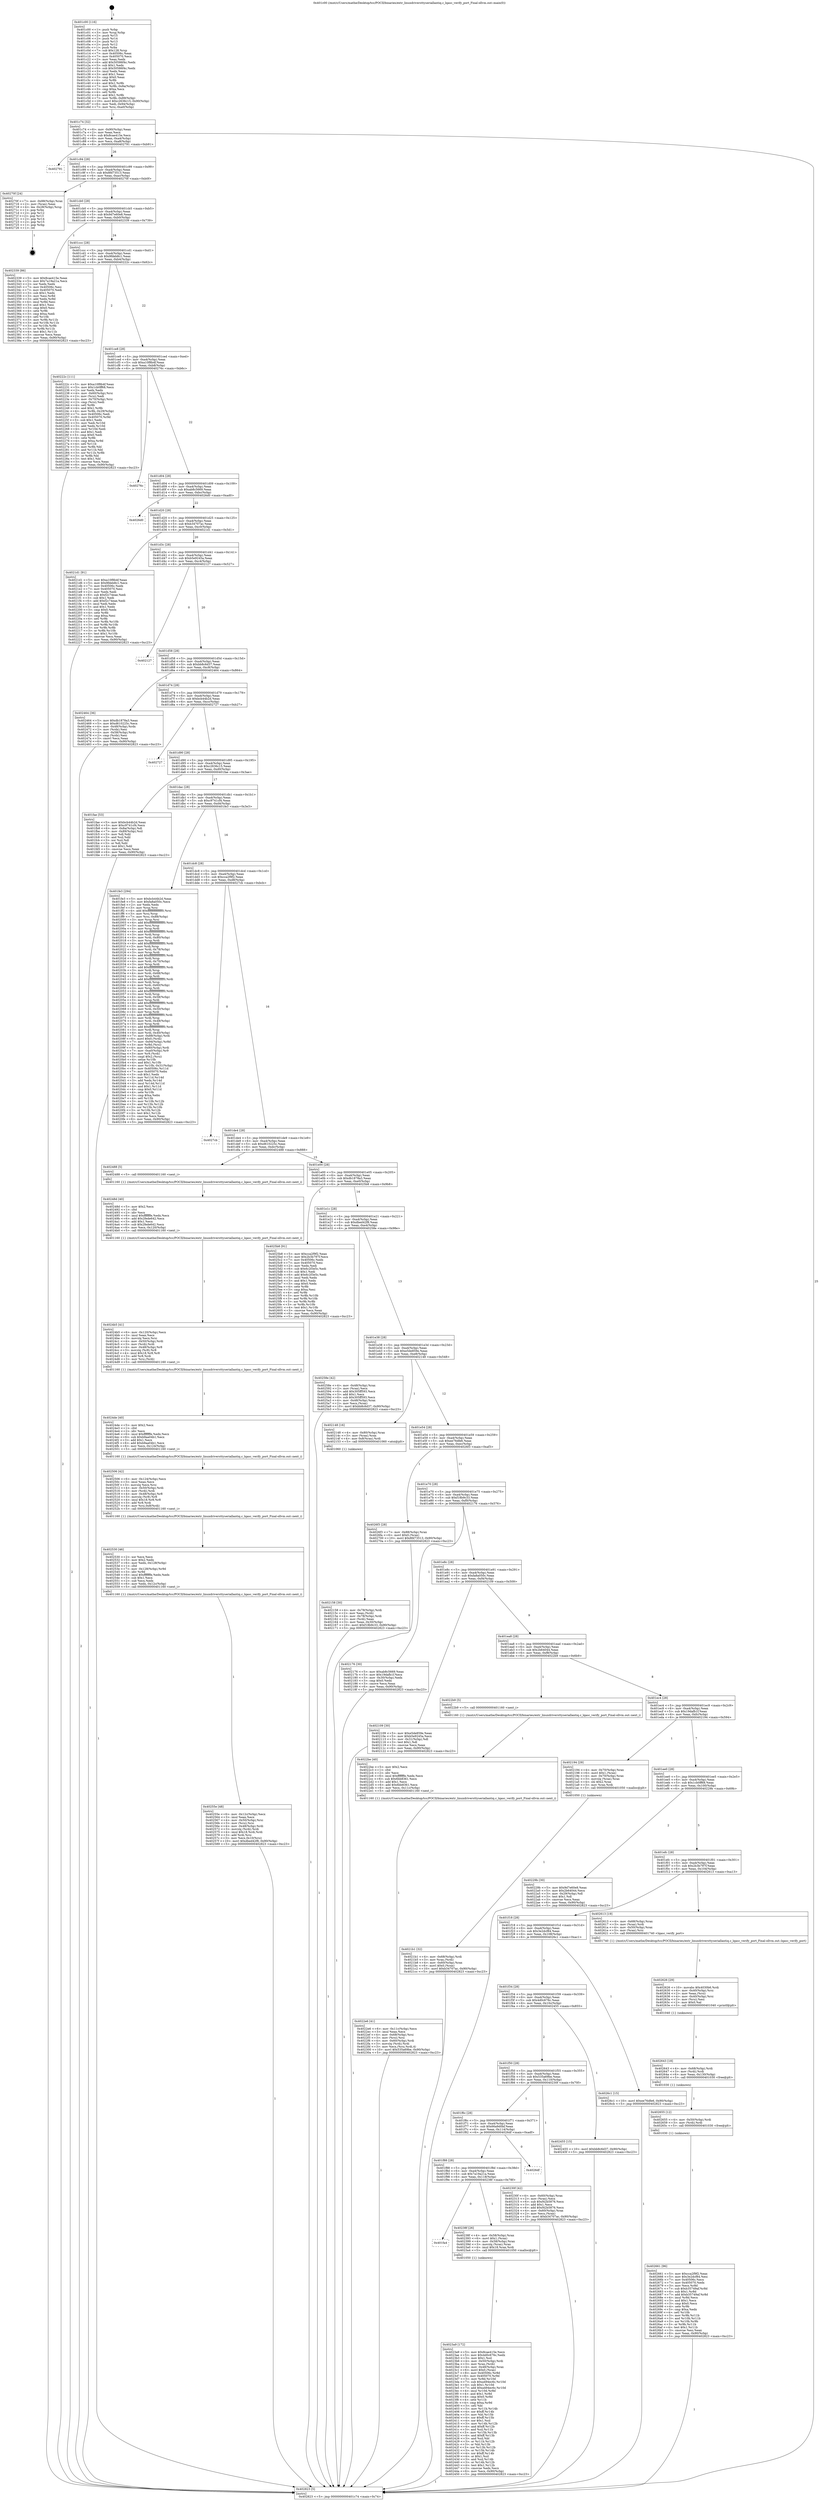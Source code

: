 digraph "0x401c00" {
  label = "0x401c00 (/mnt/c/Users/mathe/Desktop/tcc/POCII/binaries/extr_linuxdriversttyseriallantiq.c_lqasc_verify_port_Final-ollvm.out::main(0))"
  labelloc = "t"
  node[shape=record]

  Entry [label="",width=0.3,height=0.3,shape=circle,fillcolor=black,style=filled]
  "0x401c74" [label="{
     0x401c74 [32]\l
     | [instrs]\l
     &nbsp;&nbsp;0x401c74 \<+6\>: mov -0x90(%rbp),%eax\l
     &nbsp;&nbsp;0x401c7a \<+2\>: mov %eax,%ecx\l
     &nbsp;&nbsp;0x401c7c \<+6\>: sub $0x8cae415e,%ecx\l
     &nbsp;&nbsp;0x401c82 \<+6\>: mov %eax,-0xa4(%rbp)\l
     &nbsp;&nbsp;0x401c88 \<+6\>: mov %ecx,-0xa8(%rbp)\l
     &nbsp;&nbsp;0x401c8e \<+6\>: je 0000000000402791 \<main+0xb91\>\l
  }"]
  "0x402791" [label="{
     0x402791\l
  }", style=dashed]
  "0x401c94" [label="{
     0x401c94 [28]\l
     | [instrs]\l
     &nbsp;&nbsp;0x401c94 \<+5\>: jmp 0000000000401c99 \<main+0x99\>\l
     &nbsp;&nbsp;0x401c99 \<+6\>: mov -0xa4(%rbp),%eax\l
     &nbsp;&nbsp;0x401c9f \<+5\>: sub $0x8fd73513,%eax\l
     &nbsp;&nbsp;0x401ca4 \<+6\>: mov %eax,-0xac(%rbp)\l
     &nbsp;&nbsp;0x401caa \<+6\>: je 000000000040270f \<main+0xb0f\>\l
  }"]
  Exit [label="",width=0.3,height=0.3,shape=circle,fillcolor=black,style=filled,peripheries=2]
  "0x40270f" [label="{
     0x40270f [24]\l
     | [instrs]\l
     &nbsp;&nbsp;0x40270f \<+7\>: mov -0x88(%rbp),%rax\l
     &nbsp;&nbsp;0x402716 \<+2\>: mov (%rax),%eax\l
     &nbsp;&nbsp;0x402718 \<+4\>: lea -0x28(%rbp),%rsp\l
     &nbsp;&nbsp;0x40271c \<+1\>: pop %rbx\l
     &nbsp;&nbsp;0x40271d \<+2\>: pop %r12\l
     &nbsp;&nbsp;0x40271f \<+2\>: pop %r13\l
     &nbsp;&nbsp;0x402721 \<+2\>: pop %r14\l
     &nbsp;&nbsp;0x402723 \<+2\>: pop %r15\l
     &nbsp;&nbsp;0x402725 \<+1\>: pop %rbp\l
     &nbsp;&nbsp;0x402726 \<+1\>: ret\l
  }"]
  "0x401cb0" [label="{
     0x401cb0 [28]\l
     | [instrs]\l
     &nbsp;&nbsp;0x401cb0 \<+5\>: jmp 0000000000401cb5 \<main+0xb5\>\l
     &nbsp;&nbsp;0x401cb5 \<+6\>: mov -0xa4(%rbp),%eax\l
     &nbsp;&nbsp;0x401cbb \<+5\>: sub $0x9d7e60e8,%eax\l
     &nbsp;&nbsp;0x401cc0 \<+6\>: mov %eax,-0xb0(%rbp)\l
     &nbsp;&nbsp;0x401cc6 \<+6\>: je 0000000000402339 \<main+0x739\>\l
  }"]
  "0x402661" [label="{
     0x402661 [96]\l
     | [instrs]\l
     &nbsp;&nbsp;0x402661 \<+5\>: mov $0xcca2f9f2,%eax\l
     &nbsp;&nbsp;0x402666 \<+5\>: mov $0x3e2dcf84,%esi\l
     &nbsp;&nbsp;0x40266b \<+7\>: mov 0x40506c,%ecx\l
     &nbsp;&nbsp;0x402672 \<+7\>: mov 0x405070,%edx\l
     &nbsp;&nbsp;0x402679 \<+3\>: mov %ecx,%r8d\l
     &nbsp;&nbsp;0x40267c \<+7\>: sub $0xb35749af,%r8d\l
     &nbsp;&nbsp;0x402683 \<+4\>: sub $0x1,%r8d\l
     &nbsp;&nbsp;0x402687 \<+7\>: add $0xb35749af,%r8d\l
     &nbsp;&nbsp;0x40268e \<+4\>: imul %r8d,%ecx\l
     &nbsp;&nbsp;0x402692 \<+3\>: and $0x1,%ecx\l
     &nbsp;&nbsp;0x402695 \<+3\>: cmp $0x0,%ecx\l
     &nbsp;&nbsp;0x402698 \<+4\>: sete %r9b\l
     &nbsp;&nbsp;0x40269c \<+3\>: cmp $0xa,%edx\l
     &nbsp;&nbsp;0x40269f \<+4\>: setl %r10b\l
     &nbsp;&nbsp;0x4026a3 \<+3\>: mov %r9b,%r11b\l
     &nbsp;&nbsp;0x4026a6 \<+3\>: and %r10b,%r11b\l
     &nbsp;&nbsp;0x4026a9 \<+3\>: xor %r10b,%r9b\l
     &nbsp;&nbsp;0x4026ac \<+3\>: or %r9b,%r11b\l
     &nbsp;&nbsp;0x4026af \<+4\>: test $0x1,%r11b\l
     &nbsp;&nbsp;0x4026b3 \<+3\>: cmovne %esi,%eax\l
     &nbsp;&nbsp;0x4026b6 \<+6\>: mov %eax,-0x90(%rbp)\l
     &nbsp;&nbsp;0x4026bc \<+5\>: jmp 0000000000402823 \<main+0xc23\>\l
  }"]
  "0x402339" [label="{
     0x402339 [86]\l
     | [instrs]\l
     &nbsp;&nbsp;0x402339 \<+5\>: mov $0x8cae415e,%eax\l
     &nbsp;&nbsp;0x40233e \<+5\>: mov $0x7a19a21a,%ecx\l
     &nbsp;&nbsp;0x402343 \<+2\>: xor %edx,%edx\l
     &nbsp;&nbsp;0x402345 \<+7\>: mov 0x40506c,%esi\l
     &nbsp;&nbsp;0x40234c \<+7\>: mov 0x405070,%edi\l
     &nbsp;&nbsp;0x402353 \<+3\>: sub $0x1,%edx\l
     &nbsp;&nbsp;0x402356 \<+3\>: mov %esi,%r8d\l
     &nbsp;&nbsp;0x402359 \<+3\>: add %edx,%r8d\l
     &nbsp;&nbsp;0x40235c \<+4\>: imul %r8d,%esi\l
     &nbsp;&nbsp;0x402360 \<+3\>: and $0x1,%esi\l
     &nbsp;&nbsp;0x402363 \<+3\>: cmp $0x0,%esi\l
     &nbsp;&nbsp;0x402366 \<+4\>: sete %r9b\l
     &nbsp;&nbsp;0x40236a \<+3\>: cmp $0xa,%edi\l
     &nbsp;&nbsp;0x40236d \<+4\>: setl %r10b\l
     &nbsp;&nbsp;0x402371 \<+3\>: mov %r9b,%r11b\l
     &nbsp;&nbsp;0x402374 \<+3\>: and %r10b,%r11b\l
     &nbsp;&nbsp;0x402377 \<+3\>: xor %r10b,%r9b\l
     &nbsp;&nbsp;0x40237a \<+3\>: or %r9b,%r11b\l
     &nbsp;&nbsp;0x40237d \<+4\>: test $0x1,%r11b\l
     &nbsp;&nbsp;0x402381 \<+3\>: cmovne %ecx,%eax\l
     &nbsp;&nbsp;0x402384 \<+6\>: mov %eax,-0x90(%rbp)\l
     &nbsp;&nbsp;0x40238a \<+5\>: jmp 0000000000402823 \<main+0xc23\>\l
  }"]
  "0x401ccc" [label="{
     0x401ccc [28]\l
     | [instrs]\l
     &nbsp;&nbsp;0x401ccc \<+5\>: jmp 0000000000401cd1 \<main+0xd1\>\l
     &nbsp;&nbsp;0x401cd1 \<+6\>: mov -0xa4(%rbp),%eax\l
     &nbsp;&nbsp;0x401cd7 \<+5\>: sub $0x9fdeb8c1,%eax\l
     &nbsp;&nbsp;0x401cdc \<+6\>: mov %eax,-0xb4(%rbp)\l
     &nbsp;&nbsp;0x401ce2 \<+6\>: je 000000000040222c \<main+0x62c\>\l
  }"]
  "0x402655" [label="{
     0x402655 [12]\l
     | [instrs]\l
     &nbsp;&nbsp;0x402655 \<+4\>: mov -0x50(%rbp),%rdi\l
     &nbsp;&nbsp;0x402659 \<+3\>: mov (%rdi),%rdi\l
     &nbsp;&nbsp;0x40265c \<+5\>: call 0000000000401030 \<free@plt\>\l
     | [calls]\l
     &nbsp;&nbsp;0x401030 \{1\} (unknown)\l
  }"]
  "0x40222c" [label="{
     0x40222c [111]\l
     | [instrs]\l
     &nbsp;&nbsp;0x40222c \<+5\>: mov $0xa10f8b4f,%eax\l
     &nbsp;&nbsp;0x402231 \<+5\>: mov $0x1cb0ff68,%ecx\l
     &nbsp;&nbsp;0x402236 \<+2\>: xor %edx,%edx\l
     &nbsp;&nbsp;0x402238 \<+4\>: mov -0x60(%rbp),%rsi\l
     &nbsp;&nbsp;0x40223c \<+2\>: mov (%rsi),%edi\l
     &nbsp;&nbsp;0x40223e \<+4\>: mov -0x70(%rbp),%rsi\l
     &nbsp;&nbsp;0x402242 \<+2\>: cmp (%rsi),%edi\l
     &nbsp;&nbsp;0x402244 \<+4\>: setl %r8b\l
     &nbsp;&nbsp;0x402248 \<+4\>: and $0x1,%r8b\l
     &nbsp;&nbsp;0x40224c \<+4\>: mov %r8b,-0x29(%rbp)\l
     &nbsp;&nbsp;0x402250 \<+7\>: mov 0x40506c,%edi\l
     &nbsp;&nbsp;0x402257 \<+8\>: mov 0x405070,%r9d\l
     &nbsp;&nbsp;0x40225f \<+3\>: sub $0x1,%edx\l
     &nbsp;&nbsp;0x402262 \<+3\>: mov %edi,%r10d\l
     &nbsp;&nbsp;0x402265 \<+3\>: add %edx,%r10d\l
     &nbsp;&nbsp;0x402268 \<+4\>: imul %r10d,%edi\l
     &nbsp;&nbsp;0x40226c \<+3\>: and $0x1,%edi\l
     &nbsp;&nbsp;0x40226f \<+3\>: cmp $0x0,%edi\l
     &nbsp;&nbsp;0x402272 \<+4\>: sete %r8b\l
     &nbsp;&nbsp;0x402276 \<+4\>: cmp $0xa,%r9d\l
     &nbsp;&nbsp;0x40227a \<+4\>: setl %r11b\l
     &nbsp;&nbsp;0x40227e \<+3\>: mov %r8b,%bl\l
     &nbsp;&nbsp;0x402281 \<+3\>: and %r11b,%bl\l
     &nbsp;&nbsp;0x402284 \<+3\>: xor %r11b,%r8b\l
     &nbsp;&nbsp;0x402287 \<+3\>: or %r8b,%bl\l
     &nbsp;&nbsp;0x40228a \<+3\>: test $0x1,%bl\l
     &nbsp;&nbsp;0x40228d \<+3\>: cmovne %ecx,%eax\l
     &nbsp;&nbsp;0x402290 \<+6\>: mov %eax,-0x90(%rbp)\l
     &nbsp;&nbsp;0x402296 \<+5\>: jmp 0000000000402823 \<main+0xc23\>\l
  }"]
  "0x401ce8" [label="{
     0x401ce8 [28]\l
     | [instrs]\l
     &nbsp;&nbsp;0x401ce8 \<+5\>: jmp 0000000000401ced \<main+0xed\>\l
     &nbsp;&nbsp;0x401ced \<+6\>: mov -0xa4(%rbp),%eax\l
     &nbsp;&nbsp;0x401cf3 \<+5\>: sub $0xa10f8b4f,%eax\l
     &nbsp;&nbsp;0x401cf8 \<+6\>: mov %eax,-0xb8(%rbp)\l
     &nbsp;&nbsp;0x401cfe \<+6\>: je 000000000040276c \<main+0xb6c\>\l
  }"]
  "0x402643" [label="{
     0x402643 [18]\l
     | [instrs]\l
     &nbsp;&nbsp;0x402643 \<+4\>: mov -0x68(%rbp),%rdi\l
     &nbsp;&nbsp;0x402647 \<+3\>: mov (%rdi),%rdi\l
     &nbsp;&nbsp;0x40264a \<+6\>: mov %eax,-0x130(%rbp)\l
     &nbsp;&nbsp;0x402650 \<+5\>: call 0000000000401030 \<free@plt\>\l
     | [calls]\l
     &nbsp;&nbsp;0x401030 \{1\} (unknown)\l
  }"]
  "0x40276c" [label="{
     0x40276c\l
  }", style=dashed]
  "0x401d04" [label="{
     0x401d04 [28]\l
     | [instrs]\l
     &nbsp;&nbsp;0x401d04 \<+5\>: jmp 0000000000401d09 \<main+0x109\>\l
     &nbsp;&nbsp;0x401d09 \<+6\>: mov -0xa4(%rbp),%eax\l
     &nbsp;&nbsp;0x401d0f \<+5\>: sub $0xab8c5669,%eax\l
     &nbsp;&nbsp;0x401d14 \<+6\>: mov %eax,-0xbc(%rbp)\l
     &nbsp;&nbsp;0x401d1a \<+6\>: je 00000000004026d0 \<main+0xad0\>\l
  }"]
  "0x402626" [label="{
     0x402626 [29]\l
     | [instrs]\l
     &nbsp;&nbsp;0x402626 \<+10\>: movabs $0x4030b6,%rdi\l
     &nbsp;&nbsp;0x402630 \<+4\>: mov -0x40(%rbp),%rsi\l
     &nbsp;&nbsp;0x402634 \<+2\>: mov %eax,(%rsi)\l
     &nbsp;&nbsp;0x402636 \<+4\>: mov -0x40(%rbp),%rsi\l
     &nbsp;&nbsp;0x40263a \<+2\>: mov (%rsi),%esi\l
     &nbsp;&nbsp;0x40263c \<+2\>: mov $0x0,%al\l
     &nbsp;&nbsp;0x40263e \<+5\>: call 0000000000401040 \<printf@plt\>\l
     | [calls]\l
     &nbsp;&nbsp;0x401040 \{1\} (unknown)\l
  }"]
  "0x4026d0" [label="{
     0x4026d0\l
  }", style=dashed]
  "0x401d20" [label="{
     0x401d20 [28]\l
     | [instrs]\l
     &nbsp;&nbsp;0x401d20 \<+5\>: jmp 0000000000401d25 \<main+0x125\>\l
     &nbsp;&nbsp;0x401d25 \<+6\>: mov -0xa4(%rbp),%eax\l
     &nbsp;&nbsp;0x401d2b \<+5\>: sub $0xb34707ac,%eax\l
     &nbsp;&nbsp;0x401d30 \<+6\>: mov %eax,-0xc0(%rbp)\l
     &nbsp;&nbsp;0x401d36 \<+6\>: je 00000000004021d1 \<main+0x5d1\>\l
  }"]
  "0x40255e" [label="{
     0x40255e [48]\l
     | [instrs]\l
     &nbsp;&nbsp;0x40255e \<+6\>: mov -0x12c(%rbp),%ecx\l
     &nbsp;&nbsp;0x402564 \<+3\>: imul %eax,%ecx\l
     &nbsp;&nbsp;0x402567 \<+4\>: mov -0x50(%rbp),%rsi\l
     &nbsp;&nbsp;0x40256b \<+3\>: mov (%rsi),%rsi\l
     &nbsp;&nbsp;0x40256e \<+4\>: mov -0x48(%rbp),%rdi\l
     &nbsp;&nbsp;0x402572 \<+3\>: movslq (%rdi),%rdi\l
     &nbsp;&nbsp;0x402575 \<+4\>: imul $0x18,%rdi,%rdi\l
     &nbsp;&nbsp;0x402579 \<+3\>: add %rdi,%rsi\l
     &nbsp;&nbsp;0x40257c \<+3\>: mov %ecx,0x10(%rsi)\l
     &nbsp;&nbsp;0x40257f \<+10\>: movl $0xdbed42f8,-0x90(%rbp)\l
     &nbsp;&nbsp;0x402589 \<+5\>: jmp 0000000000402823 \<main+0xc23\>\l
  }"]
  "0x4021d1" [label="{
     0x4021d1 [91]\l
     | [instrs]\l
     &nbsp;&nbsp;0x4021d1 \<+5\>: mov $0xa10f8b4f,%eax\l
     &nbsp;&nbsp;0x4021d6 \<+5\>: mov $0x9fdeb8c1,%ecx\l
     &nbsp;&nbsp;0x4021db \<+7\>: mov 0x40506c,%edx\l
     &nbsp;&nbsp;0x4021e2 \<+7\>: mov 0x405070,%esi\l
     &nbsp;&nbsp;0x4021e9 \<+2\>: mov %edx,%edi\l
     &nbsp;&nbsp;0x4021eb \<+6\>: sub $0xf2c74eae,%edi\l
     &nbsp;&nbsp;0x4021f1 \<+3\>: sub $0x1,%edi\l
     &nbsp;&nbsp;0x4021f4 \<+6\>: add $0xf2c74eae,%edi\l
     &nbsp;&nbsp;0x4021fa \<+3\>: imul %edi,%edx\l
     &nbsp;&nbsp;0x4021fd \<+3\>: and $0x1,%edx\l
     &nbsp;&nbsp;0x402200 \<+3\>: cmp $0x0,%edx\l
     &nbsp;&nbsp;0x402203 \<+4\>: sete %r8b\l
     &nbsp;&nbsp;0x402207 \<+3\>: cmp $0xa,%esi\l
     &nbsp;&nbsp;0x40220a \<+4\>: setl %r9b\l
     &nbsp;&nbsp;0x40220e \<+3\>: mov %r8b,%r10b\l
     &nbsp;&nbsp;0x402211 \<+3\>: and %r9b,%r10b\l
     &nbsp;&nbsp;0x402214 \<+3\>: xor %r9b,%r8b\l
     &nbsp;&nbsp;0x402217 \<+3\>: or %r8b,%r10b\l
     &nbsp;&nbsp;0x40221a \<+4\>: test $0x1,%r10b\l
     &nbsp;&nbsp;0x40221e \<+3\>: cmovne %ecx,%eax\l
     &nbsp;&nbsp;0x402221 \<+6\>: mov %eax,-0x90(%rbp)\l
     &nbsp;&nbsp;0x402227 \<+5\>: jmp 0000000000402823 \<main+0xc23\>\l
  }"]
  "0x401d3c" [label="{
     0x401d3c [28]\l
     | [instrs]\l
     &nbsp;&nbsp;0x401d3c \<+5\>: jmp 0000000000401d41 \<main+0x141\>\l
     &nbsp;&nbsp;0x401d41 \<+6\>: mov -0xa4(%rbp),%eax\l
     &nbsp;&nbsp;0x401d47 \<+5\>: sub $0xb5e9245a,%eax\l
     &nbsp;&nbsp;0x401d4c \<+6\>: mov %eax,-0xc4(%rbp)\l
     &nbsp;&nbsp;0x401d52 \<+6\>: je 0000000000402127 \<main+0x527\>\l
  }"]
  "0x402530" [label="{
     0x402530 [46]\l
     | [instrs]\l
     &nbsp;&nbsp;0x402530 \<+2\>: xor %ecx,%ecx\l
     &nbsp;&nbsp;0x402532 \<+5\>: mov $0x2,%edx\l
     &nbsp;&nbsp;0x402537 \<+6\>: mov %edx,-0x128(%rbp)\l
     &nbsp;&nbsp;0x40253d \<+1\>: cltd\l
     &nbsp;&nbsp;0x40253e \<+7\>: mov -0x128(%rbp),%r9d\l
     &nbsp;&nbsp;0x402545 \<+3\>: idiv %r9d\l
     &nbsp;&nbsp;0x402548 \<+6\>: imul $0xfffffffe,%edx,%edx\l
     &nbsp;&nbsp;0x40254e \<+3\>: sub $0x1,%ecx\l
     &nbsp;&nbsp;0x402551 \<+2\>: sub %ecx,%edx\l
     &nbsp;&nbsp;0x402553 \<+6\>: mov %edx,-0x12c(%rbp)\l
     &nbsp;&nbsp;0x402559 \<+5\>: call 0000000000401160 \<next_i\>\l
     | [calls]\l
     &nbsp;&nbsp;0x401160 \{1\} (/mnt/c/Users/mathe/Desktop/tcc/POCII/binaries/extr_linuxdriversttyseriallantiq.c_lqasc_verify_port_Final-ollvm.out::next_i)\l
  }"]
  "0x402127" [label="{
     0x402127\l
  }", style=dashed]
  "0x401d58" [label="{
     0x401d58 [28]\l
     | [instrs]\l
     &nbsp;&nbsp;0x401d58 \<+5\>: jmp 0000000000401d5d \<main+0x15d\>\l
     &nbsp;&nbsp;0x401d5d \<+6\>: mov -0xa4(%rbp),%eax\l
     &nbsp;&nbsp;0x401d63 \<+5\>: sub $0xbb8c6d37,%eax\l
     &nbsp;&nbsp;0x401d68 \<+6\>: mov %eax,-0xc8(%rbp)\l
     &nbsp;&nbsp;0x401d6e \<+6\>: je 0000000000402464 \<main+0x864\>\l
  }"]
  "0x402506" [label="{
     0x402506 [42]\l
     | [instrs]\l
     &nbsp;&nbsp;0x402506 \<+6\>: mov -0x124(%rbp),%ecx\l
     &nbsp;&nbsp;0x40250c \<+3\>: imul %eax,%ecx\l
     &nbsp;&nbsp;0x40250f \<+3\>: movslq %ecx,%rsi\l
     &nbsp;&nbsp;0x402512 \<+4\>: mov -0x50(%rbp),%rdi\l
     &nbsp;&nbsp;0x402516 \<+3\>: mov (%rdi),%rdi\l
     &nbsp;&nbsp;0x402519 \<+4\>: mov -0x48(%rbp),%r8\l
     &nbsp;&nbsp;0x40251d \<+3\>: movslq (%r8),%r8\l
     &nbsp;&nbsp;0x402520 \<+4\>: imul $0x18,%r8,%r8\l
     &nbsp;&nbsp;0x402524 \<+3\>: add %r8,%rdi\l
     &nbsp;&nbsp;0x402527 \<+4\>: mov %rsi,0x8(%rdi)\l
     &nbsp;&nbsp;0x40252b \<+5\>: call 0000000000401160 \<next_i\>\l
     | [calls]\l
     &nbsp;&nbsp;0x401160 \{1\} (/mnt/c/Users/mathe/Desktop/tcc/POCII/binaries/extr_linuxdriversttyseriallantiq.c_lqasc_verify_port_Final-ollvm.out::next_i)\l
  }"]
  "0x402464" [label="{
     0x402464 [36]\l
     | [instrs]\l
     &nbsp;&nbsp;0x402464 \<+5\>: mov $0xdb1878a3,%eax\l
     &nbsp;&nbsp;0x402469 \<+5\>: mov $0xd610225c,%ecx\l
     &nbsp;&nbsp;0x40246e \<+4\>: mov -0x48(%rbp),%rdx\l
     &nbsp;&nbsp;0x402472 \<+2\>: mov (%rdx),%esi\l
     &nbsp;&nbsp;0x402474 \<+4\>: mov -0x58(%rbp),%rdx\l
     &nbsp;&nbsp;0x402478 \<+2\>: cmp (%rdx),%esi\l
     &nbsp;&nbsp;0x40247a \<+3\>: cmovl %ecx,%eax\l
     &nbsp;&nbsp;0x40247d \<+6\>: mov %eax,-0x90(%rbp)\l
     &nbsp;&nbsp;0x402483 \<+5\>: jmp 0000000000402823 \<main+0xc23\>\l
  }"]
  "0x401d74" [label="{
     0x401d74 [28]\l
     | [instrs]\l
     &nbsp;&nbsp;0x401d74 \<+5\>: jmp 0000000000401d79 \<main+0x179\>\l
     &nbsp;&nbsp;0x401d79 \<+6\>: mov -0xa4(%rbp),%eax\l
     &nbsp;&nbsp;0x401d7f \<+5\>: sub $0xbcb44b2d,%eax\l
     &nbsp;&nbsp;0x401d84 \<+6\>: mov %eax,-0xcc(%rbp)\l
     &nbsp;&nbsp;0x401d8a \<+6\>: je 0000000000402727 \<main+0xb27\>\l
  }"]
  "0x4024de" [label="{
     0x4024de [40]\l
     | [instrs]\l
     &nbsp;&nbsp;0x4024de \<+5\>: mov $0x2,%ecx\l
     &nbsp;&nbsp;0x4024e3 \<+1\>: cltd\l
     &nbsp;&nbsp;0x4024e4 \<+2\>: idiv %ecx\l
     &nbsp;&nbsp;0x4024e6 \<+6\>: imul $0xfffffffe,%edx,%ecx\l
     &nbsp;&nbsp;0x4024ec \<+6\>: sub $0xb9aa04b1,%ecx\l
     &nbsp;&nbsp;0x4024f2 \<+3\>: add $0x1,%ecx\l
     &nbsp;&nbsp;0x4024f5 \<+6\>: add $0xb9aa04b1,%ecx\l
     &nbsp;&nbsp;0x4024fb \<+6\>: mov %ecx,-0x124(%rbp)\l
     &nbsp;&nbsp;0x402501 \<+5\>: call 0000000000401160 \<next_i\>\l
     | [calls]\l
     &nbsp;&nbsp;0x401160 \{1\} (/mnt/c/Users/mathe/Desktop/tcc/POCII/binaries/extr_linuxdriversttyseriallantiq.c_lqasc_verify_port_Final-ollvm.out::next_i)\l
  }"]
  "0x402727" [label="{
     0x402727\l
  }", style=dashed]
  "0x401d90" [label="{
     0x401d90 [28]\l
     | [instrs]\l
     &nbsp;&nbsp;0x401d90 \<+5\>: jmp 0000000000401d95 \<main+0x195\>\l
     &nbsp;&nbsp;0x401d95 \<+6\>: mov -0xa4(%rbp),%eax\l
     &nbsp;&nbsp;0x401d9b \<+5\>: sub $0xc2636c15,%eax\l
     &nbsp;&nbsp;0x401da0 \<+6\>: mov %eax,-0xd0(%rbp)\l
     &nbsp;&nbsp;0x401da6 \<+6\>: je 0000000000401fae \<main+0x3ae\>\l
  }"]
  "0x4024b5" [label="{
     0x4024b5 [41]\l
     | [instrs]\l
     &nbsp;&nbsp;0x4024b5 \<+6\>: mov -0x120(%rbp),%ecx\l
     &nbsp;&nbsp;0x4024bb \<+3\>: imul %eax,%ecx\l
     &nbsp;&nbsp;0x4024be \<+3\>: movslq %ecx,%rsi\l
     &nbsp;&nbsp;0x4024c1 \<+4\>: mov -0x50(%rbp),%rdi\l
     &nbsp;&nbsp;0x4024c5 \<+3\>: mov (%rdi),%rdi\l
     &nbsp;&nbsp;0x4024c8 \<+4\>: mov -0x48(%rbp),%r8\l
     &nbsp;&nbsp;0x4024cc \<+3\>: movslq (%r8),%r8\l
     &nbsp;&nbsp;0x4024cf \<+4\>: imul $0x18,%r8,%r8\l
     &nbsp;&nbsp;0x4024d3 \<+3\>: add %r8,%rdi\l
     &nbsp;&nbsp;0x4024d6 \<+3\>: mov %rsi,(%rdi)\l
     &nbsp;&nbsp;0x4024d9 \<+5\>: call 0000000000401160 \<next_i\>\l
     | [calls]\l
     &nbsp;&nbsp;0x401160 \{1\} (/mnt/c/Users/mathe/Desktop/tcc/POCII/binaries/extr_linuxdriversttyseriallantiq.c_lqasc_verify_port_Final-ollvm.out::next_i)\l
  }"]
  "0x401fae" [label="{
     0x401fae [53]\l
     | [instrs]\l
     &nbsp;&nbsp;0x401fae \<+5\>: mov $0xbcb44b2d,%eax\l
     &nbsp;&nbsp;0x401fb3 \<+5\>: mov $0xc9741cf4,%ecx\l
     &nbsp;&nbsp;0x401fb8 \<+6\>: mov -0x8a(%rbp),%dl\l
     &nbsp;&nbsp;0x401fbe \<+7\>: mov -0x89(%rbp),%sil\l
     &nbsp;&nbsp;0x401fc5 \<+3\>: mov %dl,%dil\l
     &nbsp;&nbsp;0x401fc8 \<+3\>: and %sil,%dil\l
     &nbsp;&nbsp;0x401fcb \<+3\>: xor %sil,%dl\l
     &nbsp;&nbsp;0x401fce \<+3\>: or %dl,%dil\l
     &nbsp;&nbsp;0x401fd1 \<+4\>: test $0x1,%dil\l
     &nbsp;&nbsp;0x401fd5 \<+3\>: cmovne %ecx,%eax\l
     &nbsp;&nbsp;0x401fd8 \<+6\>: mov %eax,-0x90(%rbp)\l
     &nbsp;&nbsp;0x401fde \<+5\>: jmp 0000000000402823 \<main+0xc23\>\l
  }"]
  "0x401dac" [label="{
     0x401dac [28]\l
     | [instrs]\l
     &nbsp;&nbsp;0x401dac \<+5\>: jmp 0000000000401db1 \<main+0x1b1\>\l
     &nbsp;&nbsp;0x401db1 \<+6\>: mov -0xa4(%rbp),%eax\l
     &nbsp;&nbsp;0x401db7 \<+5\>: sub $0xc9741cf4,%eax\l
     &nbsp;&nbsp;0x401dbc \<+6\>: mov %eax,-0xd4(%rbp)\l
     &nbsp;&nbsp;0x401dc2 \<+6\>: je 0000000000401fe3 \<main+0x3e3\>\l
  }"]
  "0x402823" [label="{
     0x402823 [5]\l
     | [instrs]\l
     &nbsp;&nbsp;0x402823 \<+5\>: jmp 0000000000401c74 \<main+0x74\>\l
  }"]
  "0x401c00" [label="{
     0x401c00 [116]\l
     | [instrs]\l
     &nbsp;&nbsp;0x401c00 \<+1\>: push %rbp\l
     &nbsp;&nbsp;0x401c01 \<+3\>: mov %rsp,%rbp\l
     &nbsp;&nbsp;0x401c04 \<+2\>: push %r15\l
     &nbsp;&nbsp;0x401c06 \<+2\>: push %r14\l
     &nbsp;&nbsp;0x401c08 \<+2\>: push %r13\l
     &nbsp;&nbsp;0x401c0a \<+2\>: push %r12\l
     &nbsp;&nbsp;0x401c0c \<+1\>: push %rbx\l
     &nbsp;&nbsp;0x401c0d \<+7\>: sub $0x128,%rsp\l
     &nbsp;&nbsp;0x401c14 \<+7\>: mov 0x40506c,%eax\l
     &nbsp;&nbsp;0x401c1b \<+7\>: mov 0x405070,%ecx\l
     &nbsp;&nbsp;0x401c22 \<+2\>: mov %eax,%edx\l
     &nbsp;&nbsp;0x401c24 \<+6\>: add $0x50586f4c,%edx\l
     &nbsp;&nbsp;0x401c2a \<+3\>: sub $0x1,%edx\l
     &nbsp;&nbsp;0x401c2d \<+6\>: sub $0x50586f4c,%edx\l
     &nbsp;&nbsp;0x401c33 \<+3\>: imul %edx,%eax\l
     &nbsp;&nbsp;0x401c36 \<+3\>: and $0x1,%eax\l
     &nbsp;&nbsp;0x401c39 \<+3\>: cmp $0x0,%eax\l
     &nbsp;&nbsp;0x401c3c \<+4\>: sete %r8b\l
     &nbsp;&nbsp;0x401c40 \<+4\>: and $0x1,%r8b\l
     &nbsp;&nbsp;0x401c44 \<+7\>: mov %r8b,-0x8a(%rbp)\l
     &nbsp;&nbsp;0x401c4b \<+3\>: cmp $0xa,%ecx\l
     &nbsp;&nbsp;0x401c4e \<+4\>: setl %r8b\l
     &nbsp;&nbsp;0x401c52 \<+4\>: and $0x1,%r8b\l
     &nbsp;&nbsp;0x401c56 \<+7\>: mov %r8b,-0x89(%rbp)\l
     &nbsp;&nbsp;0x401c5d \<+10\>: movl $0xc2636c15,-0x90(%rbp)\l
     &nbsp;&nbsp;0x401c67 \<+6\>: mov %edi,-0x94(%rbp)\l
     &nbsp;&nbsp;0x401c6d \<+7\>: mov %rsi,-0xa0(%rbp)\l
  }"]
  "0x40248d" [label="{
     0x40248d [40]\l
     | [instrs]\l
     &nbsp;&nbsp;0x40248d \<+5\>: mov $0x2,%ecx\l
     &nbsp;&nbsp;0x402492 \<+1\>: cltd\l
     &nbsp;&nbsp;0x402493 \<+2\>: idiv %ecx\l
     &nbsp;&nbsp;0x402495 \<+6\>: imul $0xfffffffe,%edx,%ecx\l
     &nbsp;&nbsp;0x40249b \<+6\>: add $0x2fede642,%ecx\l
     &nbsp;&nbsp;0x4024a1 \<+3\>: add $0x1,%ecx\l
     &nbsp;&nbsp;0x4024a4 \<+6\>: sub $0x2fede642,%ecx\l
     &nbsp;&nbsp;0x4024aa \<+6\>: mov %ecx,-0x120(%rbp)\l
     &nbsp;&nbsp;0x4024b0 \<+5\>: call 0000000000401160 \<next_i\>\l
     | [calls]\l
     &nbsp;&nbsp;0x401160 \{1\} (/mnt/c/Users/mathe/Desktop/tcc/POCII/binaries/extr_linuxdriversttyseriallantiq.c_lqasc_verify_port_Final-ollvm.out::next_i)\l
  }"]
  "0x401fe3" [label="{
     0x401fe3 [294]\l
     | [instrs]\l
     &nbsp;&nbsp;0x401fe3 \<+5\>: mov $0xbcb44b2d,%eax\l
     &nbsp;&nbsp;0x401fe8 \<+5\>: mov $0xfa8a050c,%ecx\l
     &nbsp;&nbsp;0x401fed \<+2\>: xor %edx,%edx\l
     &nbsp;&nbsp;0x401fef \<+3\>: mov %rsp,%rsi\l
     &nbsp;&nbsp;0x401ff2 \<+4\>: add $0xfffffffffffffff0,%rsi\l
     &nbsp;&nbsp;0x401ff6 \<+3\>: mov %rsi,%rsp\l
     &nbsp;&nbsp;0x401ff9 \<+7\>: mov %rsi,-0x88(%rbp)\l
     &nbsp;&nbsp;0x402000 \<+3\>: mov %rsp,%rsi\l
     &nbsp;&nbsp;0x402003 \<+4\>: add $0xfffffffffffffff0,%rsi\l
     &nbsp;&nbsp;0x402007 \<+3\>: mov %rsi,%rsp\l
     &nbsp;&nbsp;0x40200a \<+3\>: mov %rsp,%rdi\l
     &nbsp;&nbsp;0x40200d \<+4\>: add $0xfffffffffffffff0,%rdi\l
     &nbsp;&nbsp;0x402011 \<+3\>: mov %rdi,%rsp\l
     &nbsp;&nbsp;0x402014 \<+4\>: mov %rdi,-0x80(%rbp)\l
     &nbsp;&nbsp;0x402018 \<+3\>: mov %rsp,%rdi\l
     &nbsp;&nbsp;0x40201b \<+4\>: add $0xfffffffffffffff0,%rdi\l
     &nbsp;&nbsp;0x40201f \<+3\>: mov %rdi,%rsp\l
     &nbsp;&nbsp;0x402022 \<+4\>: mov %rdi,-0x78(%rbp)\l
     &nbsp;&nbsp;0x402026 \<+3\>: mov %rsp,%rdi\l
     &nbsp;&nbsp;0x402029 \<+4\>: add $0xfffffffffffffff0,%rdi\l
     &nbsp;&nbsp;0x40202d \<+3\>: mov %rdi,%rsp\l
     &nbsp;&nbsp;0x402030 \<+4\>: mov %rdi,-0x70(%rbp)\l
     &nbsp;&nbsp;0x402034 \<+3\>: mov %rsp,%rdi\l
     &nbsp;&nbsp;0x402037 \<+4\>: add $0xfffffffffffffff0,%rdi\l
     &nbsp;&nbsp;0x40203b \<+3\>: mov %rdi,%rsp\l
     &nbsp;&nbsp;0x40203e \<+4\>: mov %rdi,-0x68(%rbp)\l
     &nbsp;&nbsp;0x402042 \<+3\>: mov %rsp,%rdi\l
     &nbsp;&nbsp;0x402045 \<+4\>: add $0xfffffffffffffff0,%rdi\l
     &nbsp;&nbsp;0x402049 \<+3\>: mov %rdi,%rsp\l
     &nbsp;&nbsp;0x40204c \<+4\>: mov %rdi,-0x60(%rbp)\l
     &nbsp;&nbsp;0x402050 \<+3\>: mov %rsp,%rdi\l
     &nbsp;&nbsp;0x402053 \<+4\>: add $0xfffffffffffffff0,%rdi\l
     &nbsp;&nbsp;0x402057 \<+3\>: mov %rdi,%rsp\l
     &nbsp;&nbsp;0x40205a \<+4\>: mov %rdi,-0x58(%rbp)\l
     &nbsp;&nbsp;0x40205e \<+3\>: mov %rsp,%rdi\l
     &nbsp;&nbsp;0x402061 \<+4\>: add $0xfffffffffffffff0,%rdi\l
     &nbsp;&nbsp;0x402065 \<+3\>: mov %rdi,%rsp\l
     &nbsp;&nbsp;0x402068 \<+4\>: mov %rdi,-0x50(%rbp)\l
     &nbsp;&nbsp;0x40206c \<+3\>: mov %rsp,%rdi\l
     &nbsp;&nbsp;0x40206f \<+4\>: add $0xfffffffffffffff0,%rdi\l
     &nbsp;&nbsp;0x402073 \<+3\>: mov %rdi,%rsp\l
     &nbsp;&nbsp;0x402076 \<+4\>: mov %rdi,-0x48(%rbp)\l
     &nbsp;&nbsp;0x40207a \<+3\>: mov %rsp,%rdi\l
     &nbsp;&nbsp;0x40207d \<+4\>: add $0xfffffffffffffff0,%rdi\l
     &nbsp;&nbsp;0x402081 \<+3\>: mov %rdi,%rsp\l
     &nbsp;&nbsp;0x402084 \<+4\>: mov %rdi,-0x40(%rbp)\l
     &nbsp;&nbsp;0x402088 \<+7\>: mov -0x88(%rbp),%rdi\l
     &nbsp;&nbsp;0x40208f \<+6\>: movl $0x0,(%rdi)\l
     &nbsp;&nbsp;0x402095 \<+7\>: mov -0x94(%rbp),%r8d\l
     &nbsp;&nbsp;0x40209c \<+3\>: mov %r8d,(%rsi)\l
     &nbsp;&nbsp;0x40209f \<+4\>: mov -0x80(%rbp),%rdi\l
     &nbsp;&nbsp;0x4020a3 \<+7\>: mov -0xa0(%rbp),%r9\l
     &nbsp;&nbsp;0x4020aa \<+3\>: mov %r9,(%rdi)\l
     &nbsp;&nbsp;0x4020ad \<+3\>: cmpl $0x2,(%rsi)\l
     &nbsp;&nbsp;0x4020b0 \<+4\>: setne %r10b\l
     &nbsp;&nbsp;0x4020b4 \<+4\>: and $0x1,%r10b\l
     &nbsp;&nbsp;0x4020b8 \<+4\>: mov %r10b,-0x31(%rbp)\l
     &nbsp;&nbsp;0x4020bc \<+8\>: mov 0x40506c,%r11d\l
     &nbsp;&nbsp;0x4020c4 \<+7\>: mov 0x405070,%ebx\l
     &nbsp;&nbsp;0x4020cb \<+3\>: sub $0x1,%edx\l
     &nbsp;&nbsp;0x4020ce \<+3\>: mov %r11d,%r14d\l
     &nbsp;&nbsp;0x4020d1 \<+3\>: add %edx,%r14d\l
     &nbsp;&nbsp;0x4020d4 \<+4\>: imul %r14d,%r11d\l
     &nbsp;&nbsp;0x4020d8 \<+4\>: and $0x1,%r11d\l
     &nbsp;&nbsp;0x4020dc \<+4\>: cmp $0x0,%r11d\l
     &nbsp;&nbsp;0x4020e0 \<+4\>: sete %r10b\l
     &nbsp;&nbsp;0x4020e4 \<+3\>: cmp $0xa,%ebx\l
     &nbsp;&nbsp;0x4020e7 \<+4\>: setl %r15b\l
     &nbsp;&nbsp;0x4020eb \<+3\>: mov %r10b,%r12b\l
     &nbsp;&nbsp;0x4020ee \<+3\>: and %r15b,%r12b\l
     &nbsp;&nbsp;0x4020f1 \<+3\>: xor %r15b,%r10b\l
     &nbsp;&nbsp;0x4020f4 \<+3\>: or %r10b,%r12b\l
     &nbsp;&nbsp;0x4020f7 \<+4\>: test $0x1,%r12b\l
     &nbsp;&nbsp;0x4020fb \<+3\>: cmovne %ecx,%eax\l
     &nbsp;&nbsp;0x4020fe \<+6\>: mov %eax,-0x90(%rbp)\l
     &nbsp;&nbsp;0x402104 \<+5\>: jmp 0000000000402823 \<main+0xc23\>\l
  }"]
  "0x401dc8" [label="{
     0x401dc8 [28]\l
     | [instrs]\l
     &nbsp;&nbsp;0x401dc8 \<+5\>: jmp 0000000000401dcd \<main+0x1cd\>\l
     &nbsp;&nbsp;0x401dcd \<+6\>: mov -0xa4(%rbp),%eax\l
     &nbsp;&nbsp;0x401dd3 \<+5\>: sub $0xcca2f9f2,%eax\l
     &nbsp;&nbsp;0x401dd8 \<+6\>: mov %eax,-0xd8(%rbp)\l
     &nbsp;&nbsp;0x401dde \<+6\>: je 00000000004027cb \<main+0xbcb\>\l
  }"]
  "0x4023a9" [label="{
     0x4023a9 [172]\l
     | [instrs]\l
     &nbsp;&nbsp;0x4023a9 \<+5\>: mov $0x8cae415e,%ecx\l
     &nbsp;&nbsp;0x4023ae \<+5\>: mov $0x4d0c676c,%edx\l
     &nbsp;&nbsp;0x4023b3 \<+3\>: mov $0x1,%sil\l
     &nbsp;&nbsp;0x4023b6 \<+4\>: mov -0x50(%rbp),%rdi\l
     &nbsp;&nbsp;0x4023ba \<+3\>: mov %rax,(%rdi)\l
     &nbsp;&nbsp;0x4023bd \<+4\>: mov -0x48(%rbp),%rax\l
     &nbsp;&nbsp;0x4023c1 \<+6\>: movl $0x0,(%rax)\l
     &nbsp;&nbsp;0x4023c7 \<+8\>: mov 0x40506c,%r8d\l
     &nbsp;&nbsp;0x4023cf \<+8\>: mov 0x405070,%r9d\l
     &nbsp;&nbsp;0x4023d7 \<+3\>: mov %r8d,%r10d\l
     &nbsp;&nbsp;0x4023da \<+7\>: sub $0xa494ec6c,%r10d\l
     &nbsp;&nbsp;0x4023e1 \<+4\>: sub $0x1,%r10d\l
     &nbsp;&nbsp;0x4023e5 \<+7\>: add $0xa494ec6c,%r10d\l
     &nbsp;&nbsp;0x4023ec \<+4\>: imul %r10d,%r8d\l
     &nbsp;&nbsp;0x4023f0 \<+4\>: and $0x1,%r8d\l
     &nbsp;&nbsp;0x4023f4 \<+4\>: cmp $0x0,%r8d\l
     &nbsp;&nbsp;0x4023f8 \<+4\>: sete %r11b\l
     &nbsp;&nbsp;0x4023fc \<+4\>: cmp $0xa,%r9d\l
     &nbsp;&nbsp;0x402400 \<+3\>: setl %bl\l
     &nbsp;&nbsp;0x402403 \<+3\>: mov %r11b,%r14b\l
     &nbsp;&nbsp;0x402406 \<+4\>: xor $0xff,%r14b\l
     &nbsp;&nbsp;0x40240a \<+3\>: mov %bl,%r15b\l
     &nbsp;&nbsp;0x40240d \<+4\>: xor $0xff,%r15b\l
     &nbsp;&nbsp;0x402411 \<+4\>: xor $0x1,%sil\l
     &nbsp;&nbsp;0x402415 \<+3\>: mov %r14b,%r12b\l
     &nbsp;&nbsp;0x402418 \<+4\>: and $0xff,%r12b\l
     &nbsp;&nbsp;0x40241c \<+3\>: and %sil,%r11b\l
     &nbsp;&nbsp;0x40241f \<+3\>: mov %r15b,%r13b\l
     &nbsp;&nbsp;0x402422 \<+4\>: and $0xff,%r13b\l
     &nbsp;&nbsp;0x402426 \<+3\>: and %sil,%bl\l
     &nbsp;&nbsp;0x402429 \<+3\>: or %r11b,%r12b\l
     &nbsp;&nbsp;0x40242c \<+3\>: or %bl,%r13b\l
     &nbsp;&nbsp;0x40242f \<+3\>: xor %r13b,%r12b\l
     &nbsp;&nbsp;0x402432 \<+3\>: or %r15b,%r14b\l
     &nbsp;&nbsp;0x402435 \<+4\>: xor $0xff,%r14b\l
     &nbsp;&nbsp;0x402439 \<+4\>: or $0x1,%sil\l
     &nbsp;&nbsp;0x40243d \<+3\>: and %sil,%r14b\l
     &nbsp;&nbsp;0x402440 \<+3\>: or %r14b,%r12b\l
     &nbsp;&nbsp;0x402443 \<+4\>: test $0x1,%r12b\l
     &nbsp;&nbsp;0x402447 \<+3\>: cmovne %edx,%ecx\l
     &nbsp;&nbsp;0x40244a \<+6\>: mov %ecx,-0x90(%rbp)\l
     &nbsp;&nbsp;0x402450 \<+5\>: jmp 0000000000402823 \<main+0xc23\>\l
  }"]
  "0x401fa4" [label="{
     0x401fa4\l
  }", style=dashed]
  "0x4027cb" [label="{
     0x4027cb\l
  }", style=dashed]
  "0x401de4" [label="{
     0x401de4 [28]\l
     | [instrs]\l
     &nbsp;&nbsp;0x401de4 \<+5\>: jmp 0000000000401de9 \<main+0x1e9\>\l
     &nbsp;&nbsp;0x401de9 \<+6\>: mov -0xa4(%rbp),%eax\l
     &nbsp;&nbsp;0x401def \<+5\>: sub $0xd610225c,%eax\l
     &nbsp;&nbsp;0x401df4 \<+6\>: mov %eax,-0xdc(%rbp)\l
     &nbsp;&nbsp;0x401dfa \<+6\>: je 0000000000402488 \<main+0x888\>\l
  }"]
  "0x40238f" [label="{
     0x40238f [26]\l
     | [instrs]\l
     &nbsp;&nbsp;0x40238f \<+4\>: mov -0x58(%rbp),%rax\l
     &nbsp;&nbsp;0x402393 \<+6\>: movl $0x1,(%rax)\l
     &nbsp;&nbsp;0x402399 \<+4\>: mov -0x58(%rbp),%rax\l
     &nbsp;&nbsp;0x40239d \<+3\>: movslq (%rax),%rax\l
     &nbsp;&nbsp;0x4023a0 \<+4\>: imul $0x18,%rax,%rdi\l
     &nbsp;&nbsp;0x4023a4 \<+5\>: call 0000000000401050 \<malloc@plt\>\l
     | [calls]\l
     &nbsp;&nbsp;0x401050 \{1\} (unknown)\l
  }"]
  "0x402488" [label="{
     0x402488 [5]\l
     | [instrs]\l
     &nbsp;&nbsp;0x402488 \<+5\>: call 0000000000401160 \<next_i\>\l
     | [calls]\l
     &nbsp;&nbsp;0x401160 \{1\} (/mnt/c/Users/mathe/Desktop/tcc/POCII/binaries/extr_linuxdriversttyseriallantiq.c_lqasc_verify_port_Final-ollvm.out::next_i)\l
  }"]
  "0x401e00" [label="{
     0x401e00 [28]\l
     | [instrs]\l
     &nbsp;&nbsp;0x401e00 \<+5\>: jmp 0000000000401e05 \<main+0x205\>\l
     &nbsp;&nbsp;0x401e05 \<+6\>: mov -0xa4(%rbp),%eax\l
     &nbsp;&nbsp;0x401e0b \<+5\>: sub $0xdb1878a3,%eax\l
     &nbsp;&nbsp;0x401e10 \<+6\>: mov %eax,-0xe0(%rbp)\l
     &nbsp;&nbsp;0x401e16 \<+6\>: je 00000000004025b8 \<main+0x9b8\>\l
  }"]
  "0x401f88" [label="{
     0x401f88 [28]\l
     | [instrs]\l
     &nbsp;&nbsp;0x401f88 \<+5\>: jmp 0000000000401f8d \<main+0x38d\>\l
     &nbsp;&nbsp;0x401f8d \<+6\>: mov -0xa4(%rbp),%eax\l
     &nbsp;&nbsp;0x401f93 \<+5\>: sub $0x7a19a21a,%eax\l
     &nbsp;&nbsp;0x401f98 \<+6\>: mov %eax,-0x118(%rbp)\l
     &nbsp;&nbsp;0x401f9e \<+6\>: je 000000000040238f \<main+0x78f\>\l
  }"]
  "0x4025b8" [label="{
     0x4025b8 [91]\l
     | [instrs]\l
     &nbsp;&nbsp;0x4025b8 \<+5\>: mov $0xcca2f9f2,%eax\l
     &nbsp;&nbsp;0x4025bd \<+5\>: mov $0x2b3b797f,%ecx\l
     &nbsp;&nbsp;0x4025c2 \<+7\>: mov 0x40506c,%edx\l
     &nbsp;&nbsp;0x4025c9 \<+7\>: mov 0x405070,%esi\l
     &nbsp;&nbsp;0x4025d0 \<+2\>: mov %edx,%edi\l
     &nbsp;&nbsp;0x4025d2 \<+6\>: sub $0x6c2f3e5c,%edi\l
     &nbsp;&nbsp;0x4025d8 \<+3\>: sub $0x1,%edi\l
     &nbsp;&nbsp;0x4025db \<+6\>: add $0x6c2f3e5c,%edi\l
     &nbsp;&nbsp;0x4025e1 \<+3\>: imul %edi,%edx\l
     &nbsp;&nbsp;0x4025e4 \<+3\>: and $0x1,%edx\l
     &nbsp;&nbsp;0x4025e7 \<+3\>: cmp $0x0,%edx\l
     &nbsp;&nbsp;0x4025ea \<+4\>: sete %r8b\l
     &nbsp;&nbsp;0x4025ee \<+3\>: cmp $0xa,%esi\l
     &nbsp;&nbsp;0x4025f1 \<+4\>: setl %r9b\l
     &nbsp;&nbsp;0x4025f5 \<+3\>: mov %r8b,%r10b\l
     &nbsp;&nbsp;0x4025f8 \<+3\>: and %r9b,%r10b\l
     &nbsp;&nbsp;0x4025fb \<+3\>: xor %r9b,%r8b\l
     &nbsp;&nbsp;0x4025fe \<+3\>: or %r8b,%r10b\l
     &nbsp;&nbsp;0x402601 \<+4\>: test $0x1,%r10b\l
     &nbsp;&nbsp;0x402605 \<+3\>: cmovne %ecx,%eax\l
     &nbsp;&nbsp;0x402608 \<+6\>: mov %eax,-0x90(%rbp)\l
     &nbsp;&nbsp;0x40260e \<+5\>: jmp 0000000000402823 \<main+0xc23\>\l
  }"]
  "0x401e1c" [label="{
     0x401e1c [28]\l
     | [instrs]\l
     &nbsp;&nbsp;0x401e1c \<+5\>: jmp 0000000000401e21 \<main+0x221\>\l
     &nbsp;&nbsp;0x401e21 \<+6\>: mov -0xa4(%rbp),%eax\l
     &nbsp;&nbsp;0x401e27 \<+5\>: sub $0xdbed42f8,%eax\l
     &nbsp;&nbsp;0x401e2c \<+6\>: mov %eax,-0xe4(%rbp)\l
     &nbsp;&nbsp;0x401e32 \<+6\>: je 000000000040258e \<main+0x98e\>\l
  }"]
  "0x4026df" [label="{
     0x4026df\l
  }", style=dashed]
  "0x40258e" [label="{
     0x40258e [42]\l
     | [instrs]\l
     &nbsp;&nbsp;0x40258e \<+4\>: mov -0x48(%rbp),%rax\l
     &nbsp;&nbsp;0x402592 \<+2\>: mov (%rax),%ecx\l
     &nbsp;&nbsp;0x402594 \<+6\>: add $0x305ff593,%ecx\l
     &nbsp;&nbsp;0x40259a \<+3\>: add $0x1,%ecx\l
     &nbsp;&nbsp;0x40259d \<+6\>: sub $0x305ff593,%ecx\l
     &nbsp;&nbsp;0x4025a3 \<+4\>: mov -0x48(%rbp),%rax\l
     &nbsp;&nbsp;0x4025a7 \<+2\>: mov %ecx,(%rax)\l
     &nbsp;&nbsp;0x4025a9 \<+10\>: movl $0xbb8c6d37,-0x90(%rbp)\l
     &nbsp;&nbsp;0x4025b3 \<+5\>: jmp 0000000000402823 \<main+0xc23\>\l
  }"]
  "0x401e38" [label="{
     0x401e38 [28]\l
     | [instrs]\l
     &nbsp;&nbsp;0x401e38 \<+5\>: jmp 0000000000401e3d \<main+0x23d\>\l
     &nbsp;&nbsp;0x401e3d \<+6\>: mov -0xa4(%rbp),%eax\l
     &nbsp;&nbsp;0x401e43 \<+5\>: sub $0xe5de859e,%eax\l
     &nbsp;&nbsp;0x401e48 \<+6\>: mov %eax,-0xe8(%rbp)\l
     &nbsp;&nbsp;0x401e4e \<+6\>: je 0000000000402148 \<main+0x548\>\l
  }"]
  "0x401f6c" [label="{
     0x401f6c [28]\l
     | [instrs]\l
     &nbsp;&nbsp;0x401f6c \<+5\>: jmp 0000000000401f71 \<main+0x371\>\l
     &nbsp;&nbsp;0x401f71 \<+6\>: mov -0xa4(%rbp),%eax\l
     &nbsp;&nbsp;0x401f77 \<+5\>: sub $0x66a9d0bf,%eax\l
     &nbsp;&nbsp;0x401f7c \<+6\>: mov %eax,-0x114(%rbp)\l
     &nbsp;&nbsp;0x401f82 \<+6\>: je 00000000004026df \<main+0xadf\>\l
  }"]
  "0x402148" [label="{
     0x402148 [16]\l
     | [instrs]\l
     &nbsp;&nbsp;0x402148 \<+4\>: mov -0x80(%rbp),%rax\l
     &nbsp;&nbsp;0x40214c \<+3\>: mov (%rax),%rax\l
     &nbsp;&nbsp;0x40214f \<+4\>: mov 0x8(%rax),%rdi\l
     &nbsp;&nbsp;0x402153 \<+5\>: call 0000000000401060 \<atoi@plt\>\l
     | [calls]\l
     &nbsp;&nbsp;0x401060 \{1\} (unknown)\l
  }"]
  "0x401e54" [label="{
     0x401e54 [28]\l
     | [instrs]\l
     &nbsp;&nbsp;0x401e54 \<+5\>: jmp 0000000000401e59 \<main+0x259\>\l
     &nbsp;&nbsp;0x401e59 \<+6\>: mov -0xa4(%rbp),%eax\l
     &nbsp;&nbsp;0x401e5f \<+5\>: sub $0xee76dfe6,%eax\l
     &nbsp;&nbsp;0x401e64 \<+6\>: mov %eax,-0xec(%rbp)\l
     &nbsp;&nbsp;0x401e6a \<+6\>: je 00000000004026f3 \<main+0xaf3\>\l
  }"]
  "0x40230f" [label="{
     0x40230f [42]\l
     | [instrs]\l
     &nbsp;&nbsp;0x40230f \<+4\>: mov -0x60(%rbp),%rax\l
     &nbsp;&nbsp;0x402313 \<+2\>: mov (%rax),%ecx\l
     &nbsp;&nbsp;0x402315 \<+6\>: sub $0xf42b5876,%ecx\l
     &nbsp;&nbsp;0x40231b \<+3\>: add $0x1,%ecx\l
     &nbsp;&nbsp;0x40231e \<+6\>: add $0xf42b5876,%ecx\l
     &nbsp;&nbsp;0x402324 \<+4\>: mov -0x60(%rbp),%rax\l
     &nbsp;&nbsp;0x402328 \<+2\>: mov %ecx,(%rax)\l
     &nbsp;&nbsp;0x40232a \<+10\>: movl $0xb34707ac,-0x90(%rbp)\l
     &nbsp;&nbsp;0x402334 \<+5\>: jmp 0000000000402823 \<main+0xc23\>\l
  }"]
  "0x4026f3" [label="{
     0x4026f3 [28]\l
     | [instrs]\l
     &nbsp;&nbsp;0x4026f3 \<+7\>: mov -0x88(%rbp),%rax\l
     &nbsp;&nbsp;0x4026fa \<+6\>: movl $0x0,(%rax)\l
     &nbsp;&nbsp;0x402700 \<+10\>: movl $0x8fd73513,-0x90(%rbp)\l
     &nbsp;&nbsp;0x40270a \<+5\>: jmp 0000000000402823 \<main+0xc23\>\l
  }"]
  "0x401e70" [label="{
     0x401e70 [28]\l
     | [instrs]\l
     &nbsp;&nbsp;0x401e70 \<+5\>: jmp 0000000000401e75 \<main+0x275\>\l
     &nbsp;&nbsp;0x401e75 \<+6\>: mov -0xa4(%rbp),%eax\l
     &nbsp;&nbsp;0x401e7b \<+5\>: sub $0xf18b9c33,%eax\l
     &nbsp;&nbsp;0x401e80 \<+6\>: mov %eax,-0xf0(%rbp)\l
     &nbsp;&nbsp;0x401e86 \<+6\>: je 0000000000402176 \<main+0x576\>\l
  }"]
  "0x401f50" [label="{
     0x401f50 [28]\l
     | [instrs]\l
     &nbsp;&nbsp;0x401f50 \<+5\>: jmp 0000000000401f55 \<main+0x355\>\l
     &nbsp;&nbsp;0x401f55 \<+6\>: mov -0xa4(%rbp),%eax\l
     &nbsp;&nbsp;0x401f5b \<+5\>: sub $0x535a69be,%eax\l
     &nbsp;&nbsp;0x401f60 \<+6\>: mov %eax,-0x110(%rbp)\l
     &nbsp;&nbsp;0x401f66 \<+6\>: je 000000000040230f \<main+0x70f\>\l
  }"]
  "0x402176" [label="{
     0x402176 [30]\l
     | [instrs]\l
     &nbsp;&nbsp;0x402176 \<+5\>: mov $0xab8c5669,%eax\l
     &nbsp;&nbsp;0x40217b \<+5\>: mov $0x19dafb1f,%ecx\l
     &nbsp;&nbsp;0x402180 \<+3\>: mov -0x30(%rbp),%edx\l
     &nbsp;&nbsp;0x402183 \<+3\>: cmp $0x0,%edx\l
     &nbsp;&nbsp;0x402186 \<+3\>: cmove %ecx,%eax\l
     &nbsp;&nbsp;0x402189 \<+6\>: mov %eax,-0x90(%rbp)\l
     &nbsp;&nbsp;0x40218f \<+5\>: jmp 0000000000402823 \<main+0xc23\>\l
  }"]
  "0x401e8c" [label="{
     0x401e8c [28]\l
     | [instrs]\l
     &nbsp;&nbsp;0x401e8c \<+5\>: jmp 0000000000401e91 \<main+0x291\>\l
     &nbsp;&nbsp;0x401e91 \<+6\>: mov -0xa4(%rbp),%eax\l
     &nbsp;&nbsp;0x401e97 \<+5\>: sub $0xfa8a050c,%eax\l
     &nbsp;&nbsp;0x401e9c \<+6\>: mov %eax,-0xf4(%rbp)\l
     &nbsp;&nbsp;0x401ea2 \<+6\>: je 0000000000402109 \<main+0x509\>\l
  }"]
  "0x402455" [label="{
     0x402455 [15]\l
     | [instrs]\l
     &nbsp;&nbsp;0x402455 \<+10\>: movl $0xbb8c6d37,-0x90(%rbp)\l
     &nbsp;&nbsp;0x40245f \<+5\>: jmp 0000000000402823 \<main+0xc23\>\l
  }"]
  "0x402109" [label="{
     0x402109 [30]\l
     | [instrs]\l
     &nbsp;&nbsp;0x402109 \<+5\>: mov $0xe5de859e,%eax\l
     &nbsp;&nbsp;0x40210e \<+5\>: mov $0xb5e9245a,%ecx\l
     &nbsp;&nbsp;0x402113 \<+3\>: mov -0x31(%rbp),%dl\l
     &nbsp;&nbsp;0x402116 \<+3\>: test $0x1,%dl\l
     &nbsp;&nbsp;0x402119 \<+3\>: cmovne %ecx,%eax\l
     &nbsp;&nbsp;0x40211c \<+6\>: mov %eax,-0x90(%rbp)\l
     &nbsp;&nbsp;0x402122 \<+5\>: jmp 0000000000402823 \<main+0xc23\>\l
  }"]
  "0x401ea8" [label="{
     0x401ea8 [28]\l
     | [instrs]\l
     &nbsp;&nbsp;0x401ea8 \<+5\>: jmp 0000000000401ead \<main+0x2ad\>\l
     &nbsp;&nbsp;0x401ead \<+6\>: mov -0xa4(%rbp),%eax\l
     &nbsp;&nbsp;0x401eb3 \<+5\>: sub $0x2b64044,%eax\l
     &nbsp;&nbsp;0x401eb8 \<+6\>: mov %eax,-0xf8(%rbp)\l
     &nbsp;&nbsp;0x401ebe \<+6\>: je 00000000004022b9 \<main+0x6b9\>\l
  }"]
  "0x402158" [label="{
     0x402158 [30]\l
     | [instrs]\l
     &nbsp;&nbsp;0x402158 \<+4\>: mov -0x78(%rbp),%rdi\l
     &nbsp;&nbsp;0x40215c \<+2\>: mov %eax,(%rdi)\l
     &nbsp;&nbsp;0x40215e \<+4\>: mov -0x78(%rbp),%rdi\l
     &nbsp;&nbsp;0x402162 \<+2\>: mov (%rdi),%eax\l
     &nbsp;&nbsp;0x402164 \<+3\>: mov %eax,-0x30(%rbp)\l
     &nbsp;&nbsp;0x402167 \<+10\>: movl $0xf18b9c33,-0x90(%rbp)\l
     &nbsp;&nbsp;0x402171 \<+5\>: jmp 0000000000402823 \<main+0xc23\>\l
  }"]
  "0x401f34" [label="{
     0x401f34 [28]\l
     | [instrs]\l
     &nbsp;&nbsp;0x401f34 \<+5\>: jmp 0000000000401f39 \<main+0x339\>\l
     &nbsp;&nbsp;0x401f39 \<+6\>: mov -0xa4(%rbp),%eax\l
     &nbsp;&nbsp;0x401f3f \<+5\>: sub $0x4d0c676c,%eax\l
     &nbsp;&nbsp;0x401f44 \<+6\>: mov %eax,-0x10c(%rbp)\l
     &nbsp;&nbsp;0x401f4a \<+6\>: je 0000000000402455 \<main+0x855\>\l
  }"]
  "0x4022b9" [label="{
     0x4022b9 [5]\l
     | [instrs]\l
     &nbsp;&nbsp;0x4022b9 \<+5\>: call 0000000000401160 \<next_i\>\l
     | [calls]\l
     &nbsp;&nbsp;0x401160 \{1\} (/mnt/c/Users/mathe/Desktop/tcc/POCII/binaries/extr_linuxdriversttyseriallantiq.c_lqasc_verify_port_Final-ollvm.out::next_i)\l
  }"]
  "0x401ec4" [label="{
     0x401ec4 [28]\l
     | [instrs]\l
     &nbsp;&nbsp;0x401ec4 \<+5\>: jmp 0000000000401ec9 \<main+0x2c9\>\l
     &nbsp;&nbsp;0x401ec9 \<+6\>: mov -0xa4(%rbp),%eax\l
     &nbsp;&nbsp;0x401ecf \<+5\>: sub $0x19dafb1f,%eax\l
     &nbsp;&nbsp;0x401ed4 \<+6\>: mov %eax,-0xfc(%rbp)\l
     &nbsp;&nbsp;0x401eda \<+6\>: je 0000000000402194 \<main+0x594\>\l
  }"]
  "0x4026c1" [label="{
     0x4026c1 [15]\l
     | [instrs]\l
     &nbsp;&nbsp;0x4026c1 \<+10\>: movl $0xee76dfe6,-0x90(%rbp)\l
     &nbsp;&nbsp;0x4026cb \<+5\>: jmp 0000000000402823 \<main+0xc23\>\l
  }"]
  "0x402194" [label="{
     0x402194 [29]\l
     | [instrs]\l
     &nbsp;&nbsp;0x402194 \<+4\>: mov -0x70(%rbp),%rax\l
     &nbsp;&nbsp;0x402198 \<+6\>: movl $0x1,(%rax)\l
     &nbsp;&nbsp;0x40219e \<+4\>: mov -0x70(%rbp),%rax\l
     &nbsp;&nbsp;0x4021a2 \<+3\>: movslq (%rax),%rax\l
     &nbsp;&nbsp;0x4021a5 \<+4\>: shl $0x2,%rax\l
     &nbsp;&nbsp;0x4021a9 \<+3\>: mov %rax,%rdi\l
     &nbsp;&nbsp;0x4021ac \<+5\>: call 0000000000401050 \<malloc@plt\>\l
     | [calls]\l
     &nbsp;&nbsp;0x401050 \{1\} (unknown)\l
  }"]
  "0x401ee0" [label="{
     0x401ee0 [28]\l
     | [instrs]\l
     &nbsp;&nbsp;0x401ee0 \<+5\>: jmp 0000000000401ee5 \<main+0x2e5\>\l
     &nbsp;&nbsp;0x401ee5 \<+6\>: mov -0xa4(%rbp),%eax\l
     &nbsp;&nbsp;0x401eeb \<+5\>: sub $0x1cb0ff68,%eax\l
     &nbsp;&nbsp;0x401ef0 \<+6\>: mov %eax,-0x100(%rbp)\l
     &nbsp;&nbsp;0x401ef6 \<+6\>: je 000000000040229b \<main+0x69b\>\l
  }"]
  "0x4021b1" [label="{
     0x4021b1 [32]\l
     | [instrs]\l
     &nbsp;&nbsp;0x4021b1 \<+4\>: mov -0x68(%rbp),%rdi\l
     &nbsp;&nbsp;0x4021b5 \<+3\>: mov %rax,(%rdi)\l
     &nbsp;&nbsp;0x4021b8 \<+4\>: mov -0x60(%rbp),%rax\l
     &nbsp;&nbsp;0x4021bc \<+6\>: movl $0x0,(%rax)\l
     &nbsp;&nbsp;0x4021c2 \<+10\>: movl $0xb34707ac,-0x90(%rbp)\l
     &nbsp;&nbsp;0x4021cc \<+5\>: jmp 0000000000402823 \<main+0xc23\>\l
  }"]
  "0x401f18" [label="{
     0x401f18 [28]\l
     | [instrs]\l
     &nbsp;&nbsp;0x401f18 \<+5\>: jmp 0000000000401f1d \<main+0x31d\>\l
     &nbsp;&nbsp;0x401f1d \<+6\>: mov -0xa4(%rbp),%eax\l
     &nbsp;&nbsp;0x401f23 \<+5\>: sub $0x3e2dcf84,%eax\l
     &nbsp;&nbsp;0x401f28 \<+6\>: mov %eax,-0x108(%rbp)\l
     &nbsp;&nbsp;0x401f2e \<+6\>: je 00000000004026c1 \<main+0xac1\>\l
  }"]
  "0x40229b" [label="{
     0x40229b [30]\l
     | [instrs]\l
     &nbsp;&nbsp;0x40229b \<+5\>: mov $0x9d7e60e8,%eax\l
     &nbsp;&nbsp;0x4022a0 \<+5\>: mov $0x2b64044,%ecx\l
     &nbsp;&nbsp;0x4022a5 \<+3\>: mov -0x29(%rbp),%dl\l
     &nbsp;&nbsp;0x4022a8 \<+3\>: test $0x1,%dl\l
     &nbsp;&nbsp;0x4022ab \<+3\>: cmovne %ecx,%eax\l
     &nbsp;&nbsp;0x4022ae \<+6\>: mov %eax,-0x90(%rbp)\l
     &nbsp;&nbsp;0x4022b4 \<+5\>: jmp 0000000000402823 \<main+0xc23\>\l
  }"]
  "0x401efc" [label="{
     0x401efc [28]\l
     | [instrs]\l
     &nbsp;&nbsp;0x401efc \<+5\>: jmp 0000000000401f01 \<main+0x301\>\l
     &nbsp;&nbsp;0x401f01 \<+6\>: mov -0xa4(%rbp),%eax\l
     &nbsp;&nbsp;0x401f07 \<+5\>: sub $0x2b3b797f,%eax\l
     &nbsp;&nbsp;0x401f0c \<+6\>: mov %eax,-0x104(%rbp)\l
     &nbsp;&nbsp;0x401f12 \<+6\>: je 0000000000402613 \<main+0xa13\>\l
  }"]
  "0x4022be" [label="{
     0x4022be [40]\l
     | [instrs]\l
     &nbsp;&nbsp;0x4022be \<+5\>: mov $0x2,%ecx\l
     &nbsp;&nbsp;0x4022c3 \<+1\>: cltd\l
     &nbsp;&nbsp;0x4022c4 \<+2\>: idiv %ecx\l
     &nbsp;&nbsp;0x4022c6 \<+6\>: imul $0xfffffffe,%edx,%ecx\l
     &nbsp;&nbsp;0x4022cc \<+6\>: sub $0x6bb8361,%ecx\l
     &nbsp;&nbsp;0x4022d2 \<+3\>: add $0x1,%ecx\l
     &nbsp;&nbsp;0x4022d5 \<+6\>: add $0x6bb8361,%ecx\l
     &nbsp;&nbsp;0x4022db \<+6\>: mov %ecx,-0x11c(%rbp)\l
     &nbsp;&nbsp;0x4022e1 \<+5\>: call 0000000000401160 \<next_i\>\l
     | [calls]\l
     &nbsp;&nbsp;0x401160 \{1\} (/mnt/c/Users/mathe/Desktop/tcc/POCII/binaries/extr_linuxdriversttyseriallantiq.c_lqasc_verify_port_Final-ollvm.out::next_i)\l
  }"]
  "0x4022e6" [label="{
     0x4022e6 [41]\l
     | [instrs]\l
     &nbsp;&nbsp;0x4022e6 \<+6\>: mov -0x11c(%rbp),%ecx\l
     &nbsp;&nbsp;0x4022ec \<+3\>: imul %eax,%ecx\l
     &nbsp;&nbsp;0x4022ef \<+4\>: mov -0x68(%rbp),%rsi\l
     &nbsp;&nbsp;0x4022f3 \<+3\>: mov (%rsi),%rsi\l
     &nbsp;&nbsp;0x4022f6 \<+4\>: mov -0x60(%rbp),%rdi\l
     &nbsp;&nbsp;0x4022fa \<+3\>: movslq (%rdi),%rdi\l
     &nbsp;&nbsp;0x4022fd \<+3\>: mov %ecx,(%rsi,%rdi,4)\l
     &nbsp;&nbsp;0x402300 \<+10\>: movl $0x535a69be,-0x90(%rbp)\l
     &nbsp;&nbsp;0x40230a \<+5\>: jmp 0000000000402823 \<main+0xc23\>\l
  }"]
  "0x402613" [label="{
     0x402613 [19]\l
     | [instrs]\l
     &nbsp;&nbsp;0x402613 \<+4\>: mov -0x68(%rbp),%rax\l
     &nbsp;&nbsp;0x402617 \<+3\>: mov (%rax),%rdi\l
     &nbsp;&nbsp;0x40261a \<+4\>: mov -0x50(%rbp),%rax\l
     &nbsp;&nbsp;0x40261e \<+3\>: mov (%rax),%rsi\l
     &nbsp;&nbsp;0x402621 \<+5\>: call 0000000000401740 \<lqasc_verify_port\>\l
     | [calls]\l
     &nbsp;&nbsp;0x401740 \{1\} (/mnt/c/Users/mathe/Desktop/tcc/POCII/binaries/extr_linuxdriversttyseriallantiq.c_lqasc_verify_port_Final-ollvm.out::lqasc_verify_port)\l
  }"]
  Entry -> "0x401c00" [label=" 1"]
  "0x401c74" -> "0x402791" [label=" 0"]
  "0x401c74" -> "0x401c94" [label=" 26"]
  "0x40270f" -> Exit [label=" 1"]
  "0x401c94" -> "0x40270f" [label=" 1"]
  "0x401c94" -> "0x401cb0" [label=" 25"]
  "0x4026f3" -> "0x402823" [label=" 1"]
  "0x401cb0" -> "0x402339" [label=" 1"]
  "0x401cb0" -> "0x401ccc" [label=" 24"]
  "0x4026c1" -> "0x402823" [label=" 1"]
  "0x401ccc" -> "0x40222c" [label=" 2"]
  "0x401ccc" -> "0x401ce8" [label=" 22"]
  "0x402661" -> "0x402823" [label=" 1"]
  "0x401ce8" -> "0x40276c" [label=" 0"]
  "0x401ce8" -> "0x401d04" [label=" 22"]
  "0x402655" -> "0x402661" [label=" 1"]
  "0x401d04" -> "0x4026d0" [label=" 0"]
  "0x401d04" -> "0x401d20" [label=" 22"]
  "0x402643" -> "0x402655" [label=" 1"]
  "0x401d20" -> "0x4021d1" [label=" 2"]
  "0x401d20" -> "0x401d3c" [label=" 20"]
  "0x402626" -> "0x402643" [label=" 1"]
  "0x401d3c" -> "0x402127" [label=" 0"]
  "0x401d3c" -> "0x401d58" [label=" 20"]
  "0x402613" -> "0x402626" [label=" 1"]
  "0x401d58" -> "0x402464" [label=" 2"]
  "0x401d58" -> "0x401d74" [label=" 18"]
  "0x4025b8" -> "0x402823" [label=" 1"]
  "0x401d74" -> "0x402727" [label=" 0"]
  "0x401d74" -> "0x401d90" [label=" 18"]
  "0x40258e" -> "0x402823" [label=" 1"]
  "0x401d90" -> "0x401fae" [label=" 1"]
  "0x401d90" -> "0x401dac" [label=" 17"]
  "0x401fae" -> "0x402823" [label=" 1"]
  "0x401c00" -> "0x401c74" [label=" 1"]
  "0x402823" -> "0x401c74" [label=" 25"]
  "0x40255e" -> "0x402823" [label=" 1"]
  "0x401dac" -> "0x401fe3" [label=" 1"]
  "0x401dac" -> "0x401dc8" [label=" 16"]
  "0x402530" -> "0x40255e" [label=" 1"]
  "0x401fe3" -> "0x402823" [label=" 1"]
  "0x402506" -> "0x402530" [label=" 1"]
  "0x401dc8" -> "0x4027cb" [label=" 0"]
  "0x401dc8" -> "0x401de4" [label=" 16"]
  "0x4024de" -> "0x402506" [label=" 1"]
  "0x401de4" -> "0x402488" [label=" 1"]
  "0x401de4" -> "0x401e00" [label=" 15"]
  "0x4024b5" -> "0x4024de" [label=" 1"]
  "0x401e00" -> "0x4025b8" [label=" 1"]
  "0x401e00" -> "0x401e1c" [label=" 14"]
  "0x402488" -> "0x40248d" [label=" 1"]
  "0x401e1c" -> "0x40258e" [label=" 1"]
  "0x401e1c" -> "0x401e38" [label=" 13"]
  "0x402464" -> "0x402823" [label=" 2"]
  "0x401e38" -> "0x402148" [label=" 1"]
  "0x401e38" -> "0x401e54" [label=" 12"]
  "0x4023a9" -> "0x402823" [label=" 1"]
  "0x401e54" -> "0x4026f3" [label=" 1"]
  "0x401e54" -> "0x401e70" [label=" 11"]
  "0x40238f" -> "0x4023a9" [label=" 1"]
  "0x401e70" -> "0x402176" [label=" 1"]
  "0x401e70" -> "0x401e8c" [label=" 10"]
  "0x401f88" -> "0x40238f" [label=" 1"]
  "0x401e8c" -> "0x402109" [label=" 1"]
  "0x401e8c" -> "0x401ea8" [label=" 9"]
  "0x402109" -> "0x402823" [label=" 1"]
  "0x402148" -> "0x402158" [label=" 1"]
  "0x402158" -> "0x402823" [label=" 1"]
  "0x402176" -> "0x402823" [label=" 1"]
  "0x40248d" -> "0x4024b5" [label=" 1"]
  "0x401ea8" -> "0x4022b9" [label=" 1"]
  "0x401ea8" -> "0x401ec4" [label=" 8"]
  "0x401f6c" -> "0x4026df" [label=" 0"]
  "0x401ec4" -> "0x402194" [label=" 1"]
  "0x401ec4" -> "0x401ee0" [label=" 7"]
  "0x402194" -> "0x4021b1" [label=" 1"]
  "0x4021b1" -> "0x402823" [label=" 1"]
  "0x4021d1" -> "0x402823" [label=" 2"]
  "0x40222c" -> "0x402823" [label=" 2"]
  "0x402455" -> "0x402823" [label=" 1"]
  "0x401ee0" -> "0x40229b" [label=" 2"]
  "0x401ee0" -> "0x401efc" [label=" 5"]
  "0x40229b" -> "0x402823" [label=" 2"]
  "0x4022b9" -> "0x4022be" [label=" 1"]
  "0x4022be" -> "0x4022e6" [label=" 1"]
  "0x4022e6" -> "0x402823" [label=" 1"]
  "0x40230f" -> "0x402823" [label=" 1"]
  "0x401efc" -> "0x402613" [label=" 1"]
  "0x401efc" -> "0x401f18" [label=" 4"]
  "0x402339" -> "0x402823" [label=" 1"]
  "0x401f18" -> "0x4026c1" [label=" 1"]
  "0x401f18" -> "0x401f34" [label=" 3"]
  "0x401f6c" -> "0x401f88" [label=" 1"]
  "0x401f34" -> "0x402455" [label=" 1"]
  "0x401f34" -> "0x401f50" [label=" 2"]
  "0x401f88" -> "0x401fa4" [label=" 0"]
  "0x401f50" -> "0x40230f" [label=" 1"]
  "0x401f50" -> "0x401f6c" [label=" 1"]
}
